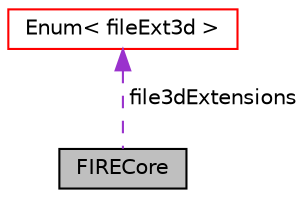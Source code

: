 digraph "FIRECore"
{
  bgcolor="transparent";
  edge [fontname="Helvetica",fontsize="10",labelfontname="Helvetica",labelfontsize="10"];
  node [fontname="Helvetica",fontsize="10",shape=record];
  Node1 [label="FIRECore",height=0.2,width=0.4,color="black", fillcolor="grey75", style="filled" fontcolor="black"];
  Node2 -> Node1 [dir="back",color="darkorchid3",fontsize="10",style="dashed",label=" file3dExtensions" ,fontname="Helvetica"];
  Node2 [label="Enum\< fileExt3d \>",height=0.2,width=0.4,color="red",URL="$classFoam_1_1Enum.html"];
}
